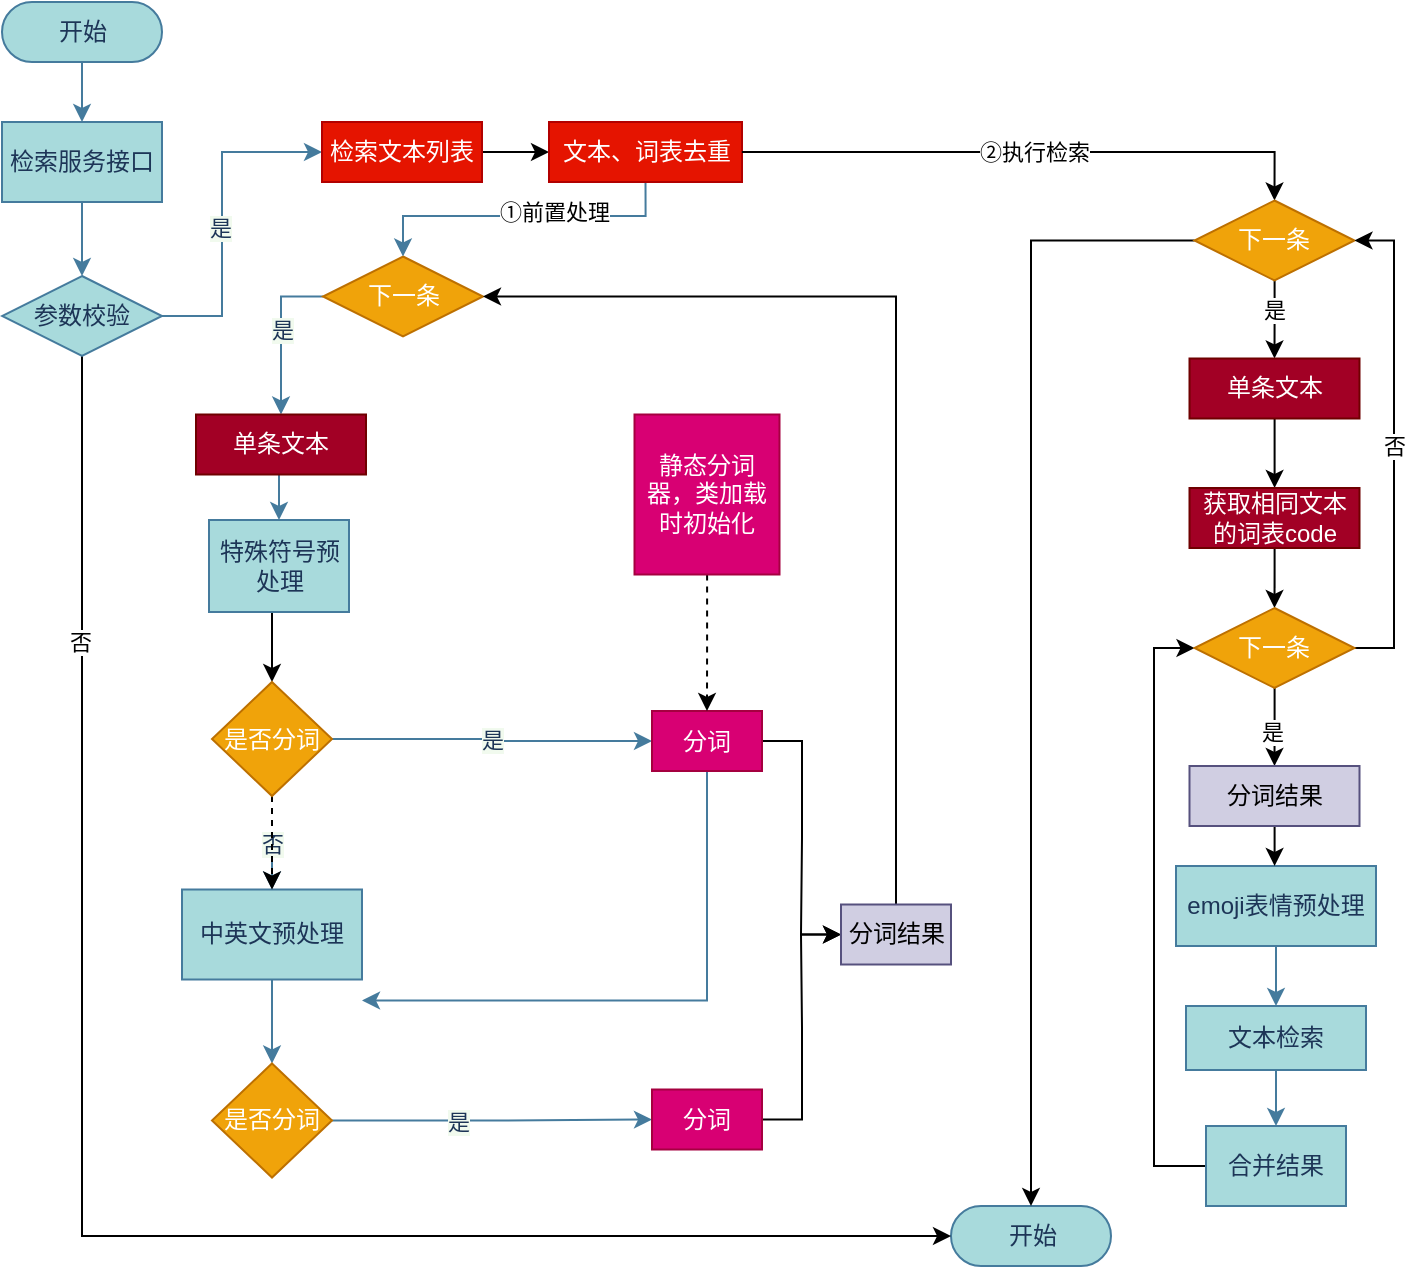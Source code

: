 <mxfile version="14.6.11" type="github">
  <diagram id="RSdABhifTbhhokXmH7vC" name="第 1 页">
    <mxGraphModel dx="786" dy="514" grid="1" gridSize="10" guides="1" tooltips="1" connect="1" arrows="1" fold="1" page="1" pageScale="1" pageWidth="827" pageHeight="1169" math="0" shadow="0">
      <root>
        <mxCell id="0" />
        <mxCell id="1" parent="0" />
        <mxCell id="fCKBVVvBW7JOJMcz0zBu-1" style="edgeStyle=orthogonalEdgeStyle;rounded=0;orthogonalLoop=1;jettySize=auto;html=1;entryX=0.5;entryY=0;entryDx=0;entryDy=0;labelBackgroundColor=#F1FAEE;strokeColor=#457B9D;fontColor=#1D3557;" edge="1" parent="1" source="fCKBVVvBW7JOJMcz0zBu-2" target="fCKBVVvBW7JOJMcz0zBu-4">
          <mxGeometry relative="1" as="geometry" />
        </mxCell>
        <mxCell id="fCKBVVvBW7JOJMcz0zBu-2" value="开始" style="html=1;dashed=0;whitespace=wrap;shape=mxgraph.dfd.start;fillColor=#A8DADC;strokeColor=#457B9D;fontColor=#1D3557;" vertex="1" parent="1">
          <mxGeometry x="100" y="160" width="80" height="30" as="geometry" />
        </mxCell>
        <mxCell id="fCKBVVvBW7JOJMcz0zBu-3" value="" style="edgeStyle=orthogonalEdgeStyle;rounded=0;orthogonalLoop=1;jettySize=auto;html=1;entryX=0.5;entryY=0;entryDx=0;entryDy=0;labelBackgroundColor=#F1FAEE;strokeColor=#457B9D;fontColor=#1D3557;" edge="1" parent="1" source="fCKBVVvBW7JOJMcz0zBu-4" target="fCKBVVvBW7JOJMcz0zBu-49">
          <mxGeometry relative="1" as="geometry">
            <mxPoint x="140" y="294" as="targetPoint" />
          </mxGeometry>
        </mxCell>
        <mxCell id="fCKBVVvBW7JOJMcz0zBu-4" value="检索服务接口" style="rounded=0;whiteSpace=wrap;html=1;fillColor=#A8DADC;strokeColor=#457B9D;fontColor=#1D3557;" vertex="1" parent="1">
          <mxGeometry x="100" y="220" width="80" height="40" as="geometry" />
        </mxCell>
        <mxCell id="fCKBVVvBW7JOJMcz0zBu-5" value="" style="edgeStyle=orthogonalEdgeStyle;rounded=0;orthogonalLoop=1;jettySize=auto;html=1;exitX=1;exitY=0.5;exitDx=0;exitDy=0;labelBackgroundColor=#F1FAEE;strokeColor=#457B9D;fontColor=#1D3557;" edge="1" parent="1" source="fCKBVVvBW7JOJMcz0zBu-49" target="fCKBVVvBW7JOJMcz0zBu-19">
          <mxGeometry relative="1" as="geometry">
            <mxPoint x="170" y="316.5" as="sourcePoint" />
            <Array as="points">
              <mxPoint x="180" y="317" />
              <mxPoint x="210" y="317" />
              <mxPoint x="210" y="235" />
            </Array>
          </mxGeometry>
        </mxCell>
        <mxCell id="fCKBVVvBW7JOJMcz0zBu-6" value="是" style="edgeLabel;html=1;align=center;verticalAlign=middle;resizable=0;points=[];labelBackgroundColor=#F1FAEE;fontColor=#1D3557;" vertex="1" connectable="0" parent="fCKBVVvBW7JOJMcz0zBu-5">
          <mxGeometry x="-0.086" y="1" relative="1" as="geometry">
            <mxPoint as="offset" />
          </mxGeometry>
        </mxCell>
        <mxCell id="fCKBVVvBW7JOJMcz0zBu-7" value="" style="edgeStyle=orthogonalEdgeStyle;rounded=0;orthogonalLoop=1;jettySize=auto;html=1;exitX=0;exitY=0.5;exitDx=0;exitDy=0;labelBackgroundColor=#F1FAEE;strokeColor=#457B9D;fontColor=#1D3557;" edge="1" parent="1" source="fCKBVVvBW7JOJMcz0zBu-11" target="fCKBVVvBW7JOJMcz0zBu-13">
          <mxGeometry relative="1" as="geometry">
            <mxPoint x="244.5" y="327.25" as="sourcePoint" />
          </mxGeometry>
        </mxCell>
        <mxCell id="fCKBVVvBW7JOJMcz0zBu-8" value="是" style="edgeLabel;html=1;align=center;verticalAlign=middle;resizable=0;points=[];labelBackgroundColor=#F1FAEE;fontColor=#1D3557;" vertex="1" connectable="0" parent="fCKBVVvBW7JOJMcz0zBu-7">
          <mxGeometry x="0.245" relative="1" as="geometry">
            <mxPoint y="-12.25" as="offset" />
          </mxGeometry>
        </mxCell>
        <mxCell id="fCKBVVvBW7JOJMcz0zBu-11" value="下一条" style="rhombus;whiteSpace=wrap;html=1;rounded=0;fillColor=#f0a30a;strokeColor=#BD7000;fontColor=#ffffff;" vertex="1" parent="1">
          <mxGeometry x="260.5" y="287.25" width="80" height="40" as="geometry" />
        </mxCell>
        <mxCell id="fCKBVVvBW7JOJMcz0zBu-12" value="" style="edgeStyle=orthogonalEdgeStyle;rounded=0;orthogonalLoop=1;jettySize=auto;html=1;labelBackgroundColor=#F1FAEE;strokeColor=#457B9D;fontColor=#1D3557;entryX=0.5;entryY=0;entryDx=0;entryDy=0;" edge="1" parent="1" target="fCKBVVvBW7JOJMcz0zBu-21">
          <mxGeometry relative="1" as="geometry">
            <mxPoint x="238.5" y="396.25" as="sourcePoint" />
            <mxPoint x="239" y="450" as="targetPoint" />
          </mxGeometry>
        </mxCell>
        <mxCell id="fCKBVVvBW7JOJMcz0zBu-13" value="单条文本" style="whiteSpace=wrap;html=1;rounded=0;fillColor=#a20025;strokeColor=#6F0000;fontColor=#ffffff;" vertex="1" parent="1">
          <mxGeometry x="197" y="366.25" width="85" height="30" as="geometry" />
        </mxCell>
        <mxCell id="fCKBVVvBW7JOJMcz0zBu-18" style="edgeStyle=orthogonalEdgeStyle;rounded=0;orthogonalLoop=1;jettySize=auto;html=1;entryX=0.5;entryY=0;entryDx=0;entryDy=0;labelBackgroundColor=#F1FAEE;strokeColor=#457B9D;fontColor=#1D3557;exitX=0.5;exitY=1;exitDx=0;exitDy=0;" edge="1" parent="1" source="fCKBVVvBW7JOJMcz0zBu-52" target="fCKBVVvBW7JOJMcz0zBu-11">
          <mxGeometry relative="1" as="geometry">
            <Array as="points">
              <mxPoint x="422" y="267" />
              <mxPoint x="301" y="267" />
            </Array>
          </mxGeometry>
        </mxCell>
        <mxCell id="fCKBVVvBW7JOJMcz0zBu-85" value="①前置处理" style="edgeLabel;html=1;align=center;verticalAlign=middle;resizable=0;points=[];" vertex="1" connectable="0" parent="fCKBVVvBW7JOJMcz0zBu-18">
          <mxGeometry x="-0.208" y="-2" relative="1" as="geometry">
            <mxPoint as="offset" />
          </mxGeometry>
        </mxCell>
        <mxCell id="fCKBVVvBW7JOJMcz0zBu-53" value="" style="edgeStyle=orthogonalEdgeStyle;rounded=0;orthogonalLoop=1;jettySize=auto;html=1;" edge="1" parent="1" source="fCKBVVvBW7JOJMcz0zBu-19" target="fCKBVVvBW7JOJMcz0zBu-52">
          <mxGeometry relative="1" as="geometry" />
        </mxCell>
        <mxCell id="fCKBVVvBW7JOJMcz0zBu-19" value="检索文本列表" style="whiteSpace=wrap;html=1;rounded=0;fillColor=#e51400;strokeColor=#B20000;fontColor=#ffffff;" vertex="1" parent="1">
          <mxGeometry x="260" y="220" width="80" height="30" as="geometry" />
        </mxCell>
        <mxCell id="fCKBVVvBW7JOJMcz0zBu-56" style="edgeStyle=orthogonalEdgeStyle;rounded=0;orthogonalLoop=1;jettySize=auto;html=1;entryX=0.5;entryY=0;entryDx=0;entryDy=0;exitX=0.5;exitY=1;exitDx=0;exitDy=0;" edge="1" parent="1" source="fCKBVVvBW7JOJMcz0zBu-21" target="fCKBVVvBW7JOJMcz0zBu-29">
          <mxGeometry relative="1" as="geometry">
            <mxPoint x="197" y="665.75" as="sourcePoint" />
          </mxGeometry>
        </mxCell>
        <mxCell id="fCKBVVvBW7JOJMcz0zBu-21" value="特殊符号预处理" style="whiteSpace=wrap;html=1;rounded=0;fillColor=#A8DADC;strokeColor=#457B9D;fontColor=#1D3557;" vertex="1" parent="1">
          <mxGeometry x="203.5" y="419" width="70" height="46" as="geometry" />
        </mxCell>
        <mxCell id="fCKBVVvBW7JOJMcz0zBu-22" style="edgeStyle=orthogonalEdgeStyle;rounded=0;orthogonalLoop=1;jettySize=auto;html=1;labelBackgroundColor=#F1FAEE;strokeColor=#457B9D;fontColor=#1D3557;exitX=0.5;exitY=1;exitDx=0;exitDy=0;" edge="1" parent="1" source="fCKBVVvBW7JOJMcz0zBu-23" target="fCKBVVvBW7JOJMcz0zBu-37">
          <mxGeometry relative="1" as="geometry">
            <mxPoint x="235" y="681.75" as="sourcePoint" />
          </mxGeometry>
        </mxCell>
        <mxCell id="fCKBVVvBW7JOJMcz0zBu-23" value="中英文预处理" style="whiteSpace=wrap;html=1;rounded=0;fillColor=#A8DADC;strokeColor=#457B9D;fontColor=#1D3557;" vertex="1" parent="1">
          <mxGeometry x="190" y="603.75" width="90" height="45" as="geometry" />
        </mxCell>
        <mxCell id="fCKBVVvBW7JOJMcz0zBu-24" value="" style="edgeStyle=orthogonalEdgeStyle;rounded=0;orthogonalLoop=1;jettySize=auto;html=1;labelBackgroundColor=#F1FAEE;strokeColor=#457B9D;fontColor=#1D3557;" edge="1" parent="1" source="fCKBVVvBW7JOJMcz0zBu-25" target="fCKBVVvBW7JOJMcz0zBu-43">
          <mxGeometry relative="1" as="geometry" />
        </mxCell>
        <mxCell id="fCKBVVvBW7JOJMcz0zBu-25" value="emoji表情预处理" style="whiteSpace=wrap;html=1;rounded=0;fillColor=#A8DADC;strokeColor=#457B9D;fontColor=#1D3557;" vertex="1" parent="1">
          <mxGeometry x="687" y="592" width="100" height="40" as="geometry" />
        </mxCell>
        <mxCell id="fCKBVVvBW7JOJMcz0zBu-26" value="是" style="edgeStyle=orthogonalEdgeStyle;rounded=0;orthogonalLoop=1;jettySize=auto;html=1;labelBackgroundColor=#F1FAEE;strokeColor=#457B9D;fontColor=#1D3557;entryX=0;entryY=0.5;entryDx=0;entryDy=0;exitX=1;exitY=0.5;exitDx=0;exitDy=0;" edge="1" parent="1" source="fCKBVVvBW7JOJMcz0zBu-29" target="fCKBVVvBW7JOJMcz0zBu-33">
          <mxGeometry relative="1" as="geometry">
            <mxPoint x="265" y="560.5" as="sourcePoint" />
            <mxPoint x="345" y="560.5" as="targetPoint" />
          </mxGeometry>
        </mxCell>
        <mxCell id="fCKBVVvBW7JOJMcz0zBu-27" style="edgeStyle=orthogonalEdgeStyle;rounded=0;orthogonalLoop=1;jettySize=auto;html=1;exitX=0.5;exitY=1;exitDx=0;exitDy=0;entryX=0.5;entryY=0;entryDx=0;entryDy=0;labelBackgroundColor=#F1FAEE;strokeColor=#457B9D;fontColor=#1D3557;" edge="1" parent="1" target="fCKBVVvBW7JOJMcz0zBu-23">
          <mxGeometry relative="1" as="geometry">
            <mxPoint x="235" y="589" as="sourcePoint" />
            <mxPoint x="235" y="636.75" as="targetPoint" />
            <Array as="points" />
          </mxGeometry>
        </mxCell>
        <mxCell id="fCKBVVvBW7JOJMcz0zBu-28" value="否" style="edgeLabel;html=1;align=center;verticalAlign=middle;resizable=0;points=[];labelBackgroundColor=#F1FAEE;fontColor=#1D3557;" vertex="1" connectable="0" parent="fCKBVVvBW7JOJMcz0zBu-27">
          <mxGeometry x="-0.135" relative="1" as="geometry">
            <mxPoint y="-15" as="offset" />
          </mxGeometry>
        </mxCell>
        <mxCell id="fCKBVVvBW7JOJMcz0zBu-88" style="edgeStyle=orthogonalEdgeStyle;rounded=0;orthogonalLoop=1;jettySize=auto;html=1;entryX=0.5;entryY=0;entryDx=0;entryDy=0;dashed=1;" edge="1" parent="1" source="fCKBVVvBW7JOJMcz0zBu-29" target="fCKBVVvBW7JOJMcz0zBu-23">
          <mxGeometry relative="1" as="geometry" />
        </mxCell>
        <mxCell id="fCKBVVvBW7JOJMcz0zBu-29" value="是否分词" style="rhombus;whiteSpace=wrap;html=1;rounded=0;fillColor=#f0a30a;strokeColor=#BD7000;fontColor=#ffffff;" vertex="1" parent="1">
          <mxGeometry x="205" y="500" width="60" height="57" as="geometry" />
        </mxCell>
        <mxCell id="fCKBVVvBW7JOJMcz0zBu-32" style="edgeStyle=orthogonalEdgeStyle;rounded=0;orthogonalLoop=1;jettySize=auto;html=1;entryX=1;entryY=0.5;entryDx=0;entryDy=0;labelBackgroundColor=#F1FAEE;strokeColor=#457B9D;fontColor=#1D3557;" edge="1" parent="1" source="fCKBVVvBW7JOJMcz0zBu-33">
          <mxGeometry relative="1" as="geometry">
            <Array as="points">
              <mxPoint x="453" y="659.5" />
            </Array>
            <mxPoint x="280" y="659.25" as="targetPoint" />
          </mxGeometry>
        </mxCell>
        <mxCell id="fCKBVVvBW7JOJMcz0zBu-58" style="edgeStyle=orthogonalEdgeStyle;rounded=0;orthogonalLoop=1;jettySize=auto;html=1;entryX=0;entryY=0.5;entryDx=0;entryDy=0;" edge="1" parent="1" source="fCKBVVvBW7JOJMcz0zBu-33" target="fCKBVVvBW7JOJMcz0zBu-57">
          <mxGeometry relative="1" as="geometry" />
        </mxCell>
        <mxCell id="fCKBVVvBW7JOJMcz0zBu-33" value="分词" style="whiteSpace=wrap;html=1;rounded=0;fillColor=#d80073;strokeColor=#A50040;fontColor=#ffffff;" vertex="1" parent="1">
          <mxGeometry x="425" y="514.5" width="55" height="30" as="geometry" />
        </mxCell>
        <mxCell id="fCKBVVvBW7JOJMcz0zBu-34" style="edgeStyle=orthogonalEdgeStyle;rounded=0;orthogonalLoop=1;jettySize=auto;html=1;entryX=0;entryY=0.5;entryDx=0;entryDy=0;labelBackgroundColor=#F1FAEE;strokeColor=#457B9D;fontColor=#1D3557;" edge="1" parent="1" source="fCKBVVvBW7JOJMcz0zBu-37" target="fCKBVVvBW7JOJMcz0zBu-41">
          <mxGeometry relative="1" as="geometry">
            <mxPoint x="345" y="749.75" as="targetPoint" />
          </mxGeometry>
        </mxCell>
        <mxCell id="fCKBVVvBW7JOJMcz0zBu-35" value="是" style="edgeLabel;html=1;align=center;verticalAlign=middle;resizable=0;points=[];labelBackgroundColor=#F1FAEE;fontColor=#1D3557;" vertex="1" connectable="0" parent="fCKBVVvBW7JOJMcz0zBu-34">
          <mxGeometry x="-0.309" relative="1" as="geometry">
            <mxPoint x="7" as="offset" />
          </mxGeometry>
        </mxCell>
        <mxCell id="fCKBVVvBW7JOJMcz0zBu-37" value="是否分词" style="rhombus;whiteSpace=wrap;html=1;rounded=0;fillColor=#f0a30a;strokeColor=#BD7000;fontColor=#ffffff;" vertex="1" parent="1">
          <mxGeometry x="205" y="690.75" width="60" height="57" as="geometry" />
        </mxCell>
        <mxCell id="fCKBVVvBW7JOJMcz0zBu-59" style="edgeStyle=orthogonalEdgeStyle;rounded=0;orthogonalLoop=1;jettySize=auto;html=1;entryX=0;entryY=0.5;entryDx=0;entryDy=0;" edge="1" parent="1" source="fCKBVVvBW7JOJMcz0zBu-41" target="fCKBVVvBW7JOJMcz0zBu-57">
          <mxGeometry relative="1" as="geometry">
            <mxPoint x="514.25" y="657.75" as="targetPoint" />
          </mxGeometry>
        </mxCell>
        <mxCell id="fCKBVVvBW7JOJMcz0zBu-41" value="分词" style="whiteSpace=wrap;html=1;rounded=0;fillColor=#d80073;strokeColor=#A50040;fontColor=#ffffff;" vertex="1" parent="1">
          <mxGeometry x="425" y="703.75" width="55" height="30" as="geometry" />
        </mxCell>
        <mxCell id="fCKBVVvBW7JOJMcz0zBu-42" value="" style="edgeStyle=orthogonalEdgeStyle;rounded=0;orthogonalLoop=1;jettySize=auto;html=1;labelBackgroundColor=#F1FAEE;strokeColor=#457B9D;fontColor=#1D3557;" edge="1" parent="1" source="fCKBVVvBW7JOJMcz0zBu-43" target="fCKBVVvBW7JOJMcz0zBu-45">
          <mxGeometry relative="1" as="geometry" />
        </mxCell>
        <mxCell id="fCKBVVvBW7JOJMcz0zBu-43" value="文本检索" style="whiteSpace=wrap;html=1;rounded=0;fillColor=#A8DADC;strokeColor=#457B9D;fontColor=#1D3557;" vertex="1" parent="1">
          <mxGeometry x="692" y="662" width="90" height="32" as="geometry" />
        </mxCell>
        <mxCell id="fCKBVVvBW7JOJMcz0zBu-74" style="edgeStyle=orthogonalEdgeStyle;rounded=0;orthogonalLoop=1;jettySize=auto;html=1;entryX=0;entryY=0.5;entryDx=0;entryDy=0;" edge="1" parent="1" source="fCKBVVvBW7JOJMcz0zBu-45" target="fCKBVVvBW7JOJMcz0zBu-68">
          <mxGeometry relative="1" as="geometry">
            <Array as="points">
              <mxPoint x="676" y="742" />
              <mxPoint x="676" y="483" />
            </Array>
          </mxGeometry>
        </mxCell>
        <mxCell id="fCKBVVvBW7JOJMcz0zBu-45" value="合并结果" style="whiteSpace=wrap;html=1;rounded=0;fillColor=#A8DADC;strokeColor=#457B9D;fontColor=#1D3557;" vertex="1" parent="1">
          <mxGeometry x="702" y="722" width="70" height="40" as="geometry" />
        </mxCell>
        <mxCell id="fCKBVVvBW7JOJMcz0zBu-46" value="开始" style="html=1;dashed=0;whitespace=wrap;shape=mxgraph.dfd.start;fillColor=#A8DADC;strokeColor=#457B9D;fontColor=#1D3557;" vertex="1" parent="1">
          <mxGeometry x="574.5" y="762" width="80" height="30" as="geometry" />
        </mxCell>
        <mxCell id="fCKBVVvBW7JOJMcz0zBu-81" style="edgeStyle=orthogonalEdgeStyle;rounded=0;orthogonalLoop=1;jettySize=auto;html=1;entryX=0;entryY=0.5;entryDx=0;entryDy=0;entryPerimeter=0;" edge="1" parent="1" source="fCKBVVvBW7JOJMcz0zBu-49" target="fCKBVVvBW7JOJMcz0zBu-46">
          <mxGeometry relative="1" as="geometry">
            <Array as="points">
              <mxPoint x="140" y="777" />
            </Array>
          </mxGeometry>
        </mxCell>
        <mxCell id="fCKBVVvBW7JOJMcz0zBu-84" value="否" style="edgeLabel;html=1;align=center;verticalAlign=middle;resizable=0;points=[];" vertex="1" connectable="0" parent="fCKBVVvBW7JOJMcz0zBu-81">
          <mxGeometry x="-0.674" y="-1" relative="1" as="geometry">
            <mxPoint as="offset" />
          </mxGeometry>
        </mxCell>
        <mxCell id="fCKBVVvBW7JOJMcz0zBu-49" value="参数校验" style="rhombus;whiteSpace=wrap;html=1;rounded=0;fillColor=#A8DADC;strokeColor=#457B9D;fontColor=#1D3557;" vertex="1" parent="1">
          <mxGeometry x="100" y="297" width="80" height="40" as="geometry" />
        </mxCell>
        <mxCell id="fCKBVVvBW7JOJMcz0zBu-52" value="文本、词表去重" style="whiteSpace=wrap;html=1;rounded=0;fillColor=#e51400;strokeColor=#B20000;fontColor=#ffffff;" vertex="1" parent="1">
          <mxGeometry x="373.5" y="220" width="96.5" height="30" as="geometry" />
        </mxCell>
        <mxCell id="fCKBVVvBW7JOJMcz0zBu-60" style="edgeStyle=orthogonalEdgeStyle;rounded=0;orthogonalLoop=1;jettySize=auto;html=1;entryX=1;entryY=0.5;entryDx=0;entryDy=0;exitX=0.5;exitY=0;exitDx=0;exitDy=0;" edge="1" parent="1" source="fCKBVVvBW7JOJMcz0zBu-57" target="fCKBVVvBW7JOJMcz0zBu-11">
          <mxGeometry relative="1" as="geometry">
            <Array as="points">
              <mxPoint x="547" y="307" />
            </Array>
          </mxGeometry>
        </mxCell>
        <mxCell id="fCKBVVvBW7JOJMcz0zBu-57" value="分词结果" style="whiteSpace=wrap;html=1;rounded=0;fillColor=#d0cee2;strokeColor=#56517e;" vertex="1" parent="1">
          <mxGeometry x="519.5" y="611.25" width="55" height="30" as="geometry" />
        </mxCell>
        <mxCell id="fCKBVVvBW7JOJMcz0zBu-63" value="②执行检索" style="edgeStyle=orthogonalEdgeStyle;rounded=0;orthogonalLoop=1;jettySize=auto;html=1;entryX=0.5;entryY=0;entryDx=0;entryDy=0;exitX=1;exitY=0.5;exitDx=0;exitDy=0;" edge="1" parent="1" source="fCKBVVvBW7JOJMcz0zBu-52" target="fCKBVVvBW7JOJMcz0zBu-62">
          <mxGeometry relative="1" as="geometry">
            <mxPoint x="758.3" y="255" as="sourcePoint" />
          </mxGeometry>
        </mxCell>
        <mxCell id="fCKBVVvBW7JOJMcz0zBu-65" style="edgeStyle=orthogonalEdgeStyle;rounded=0;orthogonalLoop=1;jettySize=auto;html=1;entryX=0.5;entryY=0;entryDx=0;entryDy=0;" edge="1" parent="1" source="fCKBVVvBW7JOJMcz0zBu-62" target="fCKBVVvBW7JOJMcz0zBu-64">
          <mxGeometry relative="1" as="geometry" />
        </mxCell>
        <mxCell id="fCKBVVvBW7JOJMcz0zBu-79" value="是" style="edgeLabel;html=1;align=center;verticalAlign=middle;resizable=0;points=[];" vertex="1" connectable="0" parent="fCKBVVvBW7JOJMcz0zBu-65">
          <mxGeometry x="-0.28" y="-1" relative="1" as="geometry">
            <mxPoint as="offset" />
          </mxGeometry>
        </mxCell>
        <mxCell id="fCKBVVvBW7JOJMcz0zBu-80" style="edgeStyle=orthogonalEdgeStyle;rounded=0;orthogonalLoop=1;jettySize=auto;html=1;entryX=0.5;entryY=0.5;entryDx=0;entryDy=-15;entryPerimeter=0;" edge="1" parent="1" source="fCKBVVvBW7JOJMcz0zBu-62" target="fCKBVVvBW7JOJMcz0zBu-46">
          <mxGeometry relative="1" as="geometry" />
        </mxCell>
        <mxCell id="fCKBVVvBW7JOJMcz0zBu-62" value="下一条" style="rhombus;whiteSpace=wrap;html=1;rounded=0;fillColor=#f0a30a;strokeColor=#BD7000;fontColor=#ffffff;" vertex="1" parent="1">
          <mxGeometry x="696.25" y="259.25" width="80" height="40" as="geometry" />
        </mxCell>
        <mxCell id="fCKBVVvBW7JOJMcz0zBu-67" value="" style="edgeStyle=orthogonalEdgeStyle;rounded=0;orthogonalLoop=1;jettySize=auto;html=1;" edge="1" parent="1" source="fCKBVVvBW7JOJMcz0zBu-64" target="fCKBVVvBW7JOJMcz0zBu-66">
          <mxGeometry relative="1" as="geometry" />
        </mxCell>
        <mxCell id="fCKBVVvBW7JOJMcz0zBu-64" value="单条文本" style="whiteSpace=wrap;html=1;rounded=0;fillColor=#a20025;strokeColor=#6F0000;fontColor=#ffffff;" vertex="1" parent="1">
          <mxGeometry x="693.75" y="338.25" width="85" height="30" as="geometry" />
        </mxCell>
        <mxCell id="fCKBVVvBW7JOJMcz0zBu-69" style="edgeStyle=orthogonalEdgeStyle;rounded=0;orthogonalLoop=1;jettySize=auto;html=1;entryX=0.5;entryY=0;entryDx=0;entryDy=0;" edge="1" parent="1" source="fCKBVVvBW7JOJMcz0zBu-66" target="fCKBVVvBW7JOJMcz0zBu-68">
          <mxGeometry relative="1" as="geometry" />
        </mxCell>
        <mxCell id="fCKBVVvBW7JOJMcz0zBu-66" value="获取相同文本的词表code" style="whiteSpace=wrap;html=1;rounded=0;fillColor=#a20025;strokeColor=#6F0000;fontColor=#ffffff;" vertex="1" parent="1">
          <mxGeometry x="693.75" y="403" width="85" height="30" as="geometry" />
        </mxCell>
        <mxCell id="fCKBVVvBW7JOJMcz0zBu-71" style="edgeStyle=orthogonalEdgeStyle;rounded=0;orthogonalLoop=1;jettySize=auto;html=1;entryX=0.5;entryY=0;entryDx=0;entryDy=0;" edge="1" parent="1" source="fCKBVVvBW7JOJMcz0zBu-68" target="fCKBVVvBW7JOJMcz0zBu-70">
          <mxGeometry relative="1" as="geometry" />
        </mxCell>
        <mxCell id="fCKBVVvBW7JOJMcz0zBu-76" value="是" style="edgeLabel;html=1;align=center;verticalAlign=middle;resizable=0;points=[];" vertex="1" connectable="0" parent="fCKBVVvBW7JOJMcz0zBu-71">
          <mxGeometry x="0.143" y="-2" relative="1" as="geometry">
            <mxPoint as="offset" />
          </mxGeometry>
        </mxCell>
        <mxCell id="fCKBVVvBW7JOJMcz0zBu-82" style="edgeStyle=orthogonalEdgeStyle;rounded=0;orthogonalLoop=1;jettySize=auto;html=1;entryX=1;entryY=0.5;entryDx=0;entryDy=0;" edge="1" parent="1" source="fCKBVVvBW7JOJMcz0zBu-68" target="fCKBVVvBW7JOJMcz0zBu-62">
          <mxGeometry relative="1" as="geometry">
            <mxPoint x="778" y="282" as="targetPoint" />
            <Array as="points">
              <mxPoint x="796" y="483" />
              <mxPoint x="796" y="279" />
            </Array>
          </mxGeometry>
        </mxCell>
        <mxCell id="fCKBVVvBW7JOJMcz0zBu-83" value="否" style="edgeLabel;html=1;align=center;verticalAlign=middle;resizable=0;points=[];" vertex="1" connectable="0" parent="fCKBVVvBW7JOJMcz0zBu-82">
          <mxGeometry x="0.001" relative="1" as="geometry">
            <mxPoint as="offset" />
          </mxGeometry>
        </mxCell>
        <mxCell id="fCKBVVvBW7JOJMcz0zBu-68" value="下一条" style="rhombus;whiteSpace=wrap;html=1;rounded=0;fillColor=#f0a30a;strokeColor=#BD7000;fontColor=#ffffff;" vertex="1" parent="1">
          <mxGeometry x="696.25" y="463" width="80" height="40" as="geometry" />
        </mxCell>
        <mxCell id="fCKBVVvBW7JOJMcz0zBu-72" style="edgeStyle=orthogonalEdgeStyle;rounded=0;orthogonalLoop=1;jettySize=auto;html=1;entryX=0.5;entryY=0;entryDx=0;entryDy=0;" edge="1" parent="1" source="fCKBVVvBW7JOJMcz0zBu-70" target="fCKBVVvBW7JOJMcz0zBu-25">
          <mxGeometry relative="1" as="geometry" />
        </mxCell>
        <mxCell id="fCKBVVvBW7JOJMcz0zBu-70" value="分词结果" style="whiteSpace=wrap;html=1;rounded=0;fillColor=#d0cee2;strokeColor=#56517e;" vertex="1" parent="1">
          <mxGeometry x="693.75" y="542" width="85" height="30" as="geometry" />
        </mxCell>
        <mxCell id="fCKBVVvBW7JOJMcz0zBu-87" style="edgeStyle=orthogonalEdgeStyle;rounded=0;orthogonalLoop=1;jettySize=auto;html=1;entryX=0.5;entryY=0;entryDx=0;entryDy=0;dashed=1;" edge="1" parent="1" source="fCKBVVvBW7JOJMcz0zBu-86" target="fCKBVVvBW7JOJMcz0zBu-33">
          <mxGeometry relative="1" as="geometry" />
        </mxCell>
        <mxCell id="fCKBVVvBW7JOJMcz0zBu-86" value="静态分词器，类加载时初始化" style="whiteSpace=wrap;html=1;rounded=0;fillColor=#d80073;strokeColor=#A50040;fontColor=#ffffff;" vertex="1" parent="1">
          <mxGeometry x="416.25" y="366.25" width="72.5" height="80" as="geometry" />
        </mxCell>
      </root>
    </mxGraphModel>
  </diagram>
</mxfile>
